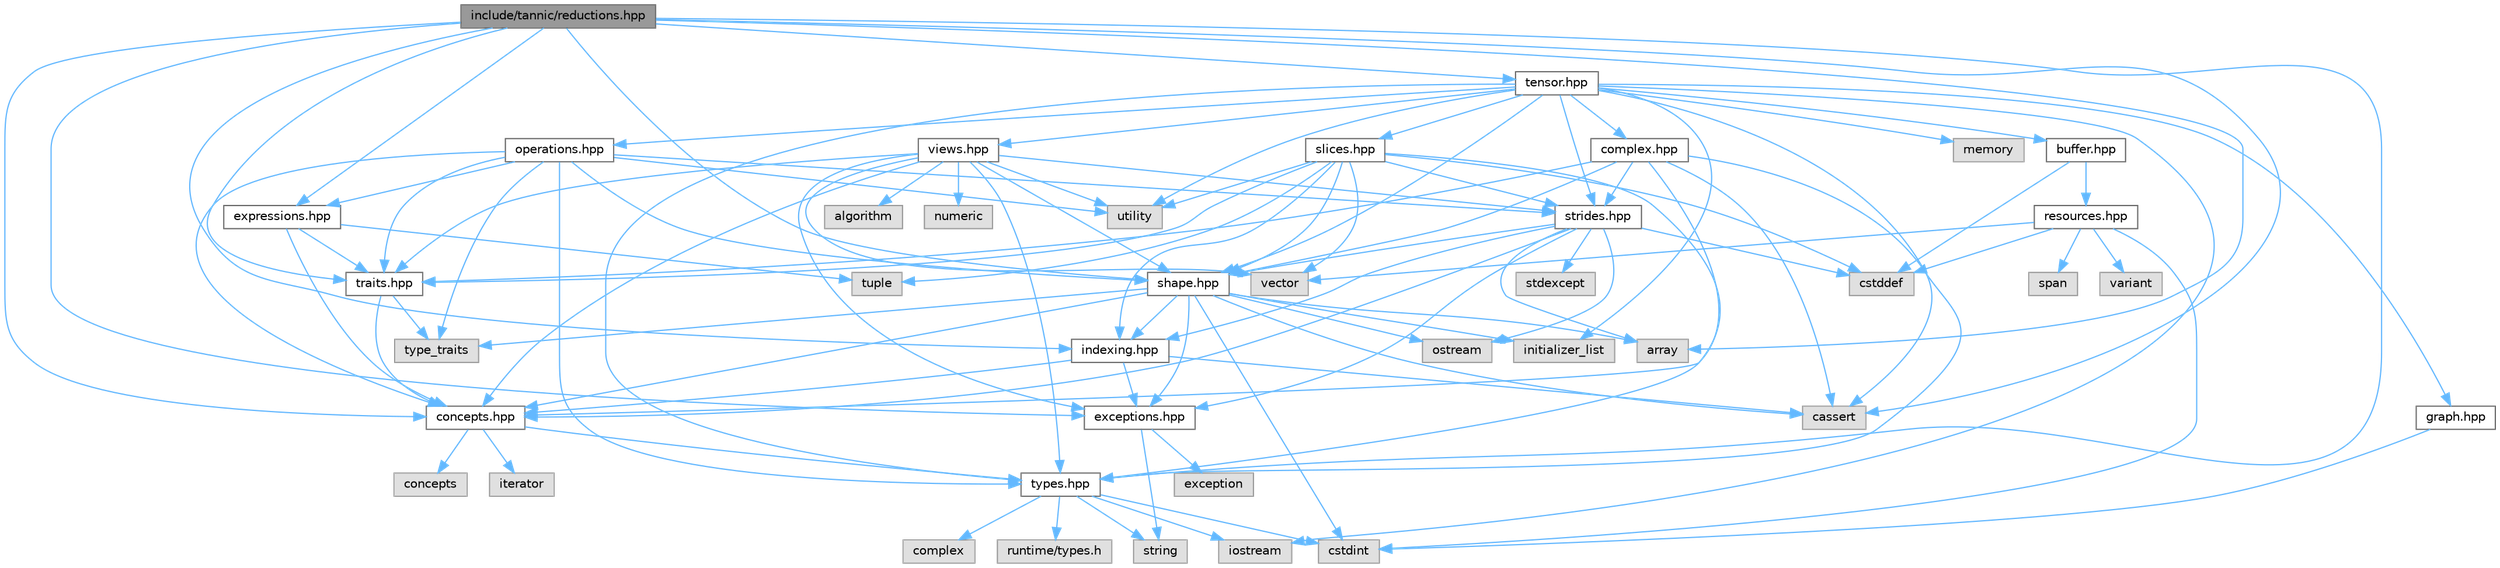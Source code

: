 digraph "include/tannic/reductions.hpp"
{
 // LATEX_PDF_SIZE
  bgcolor="transparent";
  edge [fontname=Helvetica,fontsize=10,labelfontname=Helvetica,labelfontsize=10];
  node [fontname=Helvetica,fontsize=10,shape=box,height=0.2,width=0.4];
  Node1 [id="Node000001",label="include/tannic/reductions.hpp",height=0.2,width=0.4,color="gray40", fillcolor="grey60", style="filled", fontcolor="black",tooltip="Defines reduction operations for tensor expressions."];
  Node1 -> Node2 [id="edge1_Node000001_Node000002",color="steelblue1",style="solid",tooltip=" "];
  Node2 [id="Node000002",label="array",height=0.2,width=0.4,color="grey60", fillcolor="#E0E0E0", style="filled",tooltip=" "];
  Node1 -> Node3 [id="edge2_Node000001_Node000003",color="steelblue1",style="solid",tooltip=" "];
  Node3 [id="Node000003",label="cassert",height=0.2,width=0.4,color="grey60", fillcolor="#E0E0E0", style="filled",tooltip=" "];
  Node1 -> Node4 [id="edge3_Node000001_Node000004",color="steelblue1",style="solid",tooltip=" "];
  Node4 [id="Node000004",label="concepts.hpp",height=0.2,width=0.4,color="grey40", fillcolor="white", style="filled",URL="$d7/dd8/concepts_8hpp.html",tooltip="Defines core C++20 concepts used throughout the Tannic Tensor Library."];
  Node4 -> Node5 [id="edge4_Node000004_Node000005",color="steelblue1",style="solid",tooltip=" "];
  Node5 [id="Node000005",label="concepts",height=0.2,width=0.4,color="grey60", fillcolor="#E0E0E0", style="filled",tooltip=" "];
  Node4 -> Node6 [id="edge5_Node000004_Node000006",color="steelblue1",style="solid",tooltip=" "];
  Node6 [id="Node000006",label="iterator",height=0.2,width=0.4,color="grey60", fillcolor="#E0E0E0", style="filled",tooltip=" "];
  Node4 -> Node7 [id="edge6_Node000004_Node000007",color="steelblue1",style="solid",tooltip=" "];
  Node7 [id="Node000007",label="types.hpp",height=0.2,width=0.4,color="grey40", fillcolor="white", style="filled",URL="$dd/de3/types_8hpp.html",tooltip="Core type system for the Tannic Tensor Library."];
  Node7 -> Node8 [id="edge7_Node000007_Node000008",color="steelblue1",style="solid",tooltip=" "];
  Node8 [id="Node000008",label="iostream",height=0.2,width=0.4,color="grey60", fillcolor="#E0E0E0", style="filled",tooltip=" "];
  Node7 -> Node9 [id="edge8_Node000007_Node000009",color="steelblue1",style="solid",tooltip=" "];
  Node9 [id="Node000009",label="cstdint",height=0.2,width=0.4,color="grey60", fillcolor="#E0E0E0", style="filled",tooltip=" "];
  Node7 -> Node10 [id="edge9_Node000007_Node000010",color="steelblue1",style="solid",tooltip=" "];
  Node10 [id="Node000010",label="string",height=0.2,width=0.4,color="grey60", fillcolor="#E0E0E0", style="filled",tooltip=" "];
  Node7 -> Node11 [id="edge10_Node000007_Node000011",color="steelblue1",style="solid",tooltip=" "];
  Node11 [id="Node000011",label="complex",height=0.2,width=0.4,color="grey60", fillcolor="#E0E0E0", style="filled",tooltip=" "];
  Node7 -> Node12 [id="edge11_Node000007_Node000012",color="steelblue1",style="solid",tooltip=" "];
  Node12 [id="Node000012",label="runtime/types.h",height=0.2,width=0.4,color="grey60", fillcolor="#E0E0E0", style="filled",tooltip=" "];
  Node1 -> Node13 [id="edge12_Node000001_Node000013",color="steelblue1",style="solid",tooltip=" "];
  Node13 [id="Node000013",label="expressions.hpp",height=0.2,width=0.4,color="grey40", fillcolor="white", style="filled",URL="$d5/d8b/expressions_8hpp.html",tooltip=" "];
  Node13 -> Node14 [id="edge13_Node000013_Node000014",color="steelblue1",style="solid",tooltip=" "];
  Node14 [id="Node000014",label="tuple",height=0.2,width=0.4,color="grey60", fillcolor="#E0E0E0", style="filled",tooltip=" "];
  Node13 -> Node15 [id="edge14_Node000013_Node000015",color="steelblue1",style="solid",tooltip=" "];
  Node15 [id="Node000015",label="traits.hpp",height=0.2,width=0.4,color="grey40", fillcolor="white", style="filled",URL="$df/d73/traits_8hpp.html",tooltip=" "];
  Node15 -> Node16 [id="edge15_Node000015_Node000016",color="steelblue1",style="solid",tooltip=" "];
  Node16 [id="Node000016",label="type_traits",height=0.2,width=0.4,color="grey60", fillcolor="#E0E0E0", style="filled",tooltip=" "];
  Node15 -> Node4 [id="edge16_Node000015_Node000004",color="steelblue1",style="solid",tooltip=" "];
  Node13 -> Node4 [id="edge17_Node000013_Node000004",color="steelblue1",style="solid",tooltip=" "];
  Node1 -> Node7 [id="edge18_Node000001_Node000007",color="steelblue1",style="solid",tooltip=" "];
  Node1 -> Node15 [id="edge19_Node000001_Node000015",color="steelblue1",style="solid",tooltip=" "];
  Node1 -> Node17 [id="edge20_Node000001_Node000017",color="steelblue1",style="solid",tooltip=" "];
  Node17 [id="Node000017",label="shape.hpp",height=0.2,width=0.4,color="grey40", fillcolor="white", style="filled",URL="$d3/d30/shape_8hpp.html",tooltip="Defines the Shape class for representing tensor dimensions."];
  Node17 -> Node16 [id="edge21_Node000017_Node000016",color="steelblue1",style="solid",tooltip=" "];
  Node17 -> Node2 [id="edge22_Node000017_Node000002",color="steelblue1",style="solid",tooltip=" "];
  Node17 -> Node9 [id="edge23_Node000017_Node000009",color="steelblue1",style="solid",tooltip=" "];
  Node17 -> Node3 [id="edge24_Node000017_Node000003",color="steelblue1",style="solid",tooltip=" "];
  Node17 -> Node18 [id="edge25_Node000017_Node000018",color="steelblue1",style="solid",tooltip=" "];
  Node18 [id="Node000018",label="initializer_list",height=0.2,width=0.4,color="grey60", fillcolor="#E0E0E0", style="filled",tooltip=" "];
  Node17 -> Node19 [id="edge26_Node000017_Node000019",color="steelblue1",style="solid",tooltip=" "];
  Node19 [id="Node000019",label="ostream",height=0.2,width=0.4,color="grey60", fillcolor="#E0E0E0", style="filled",tooltip=" "];
  Node17 -> Node4 [id="edge27_Node000017_Node000004",color="steelblue1",style="solid",tooltip=" "];
  Node17 -> Node20 [id="edge28_Node000017_Node000020",color="steelblue1",style="solid",tooltip=" "];
  Node20 [id="Node000020",label="indexing.hpp",height=0.2,width=0.4,color="grey40", fillcolor="white", style="filled",URL="$d7/d1d/indexing_8hpp.html",tooltip="Utilities for index normalization and slicing ranges in the Tannic Tensor Library."];
  Node20 -> Node3 [id="edge29_Node000020_Node000003",color="steelblue1",style="solid",tooltip=" "];
  Node20 -> Node4 [id="edge30_Node000020_Node000004",color="steelblue1",style="solid",tooltip=" "];
  Node20 -> Node21 [id="edge31_Node000020_Node000021",color="steelblue1",style="solid",tooltip=" "];
  Node21 [id="Node000021",label="exceptions.hpp",height=0.2,width=0.4,color="grey40", fillcolor="white", style="filled",URL="$da/d49/exceptions_8hpp.html",tooltip="Defines the exceptions used in the library."];
  Node21 -> Node22 [id="edge32_Node000021_Node000022",color="steelblue1",style="solid",tooltip=" "];
  Node22 [id="Node000022",label="exception",height=0.2,width=0.4,color="grey60", fillcolor="#E0E0E0", style="filled",tooltip=" "];
  Node21 -> Node10 [id="edge33_Node000021_Node000010",color="steelblue1",style="solid",tooltip=" "];
  Node17 -> Node21 [id="edge34_Node000017_Node000021",color="steelblue1",style="solid",tooltip=" "];
  Node1 -> Node23 [id="edge35_Node000001_Node000023",color="steelblue1",style="solid",tooltip=" "];
  Node23 [id="Node000023",label="tensor.hpp",height=0.2,width=0.4,color="grey40", fillcolor="white", style="filled",URL="$d3/d8b/tensor_8hpp.html",tooltip="Core multidimensional tensor class for the Tannic Tensor Library."];
  Node23 -> Node8 [id="edge36_Node000023_Node000008",color="steelblue1",style="solid",tooltip=" "];
  Node23 -> Node24 [id="edge37_Node000023_Node000024",color="steelblue1",style="solid",tooltip=" "];
  Node24 [id="Node000024",label="memory",height=0.2,width=0.4,color="grey60", fillcolor="#E0E0E0", style="filled",tooltip=" "];
  Node23 -> Node3 [id="edge38_Node000023_Node000003",color="steelblue1",style="solid",tooltip=" "];
  Node23 -> Node25 [id="edge39_Node000023_Node000025",color="steelblue1",style="solid",tooltip=" "];
  Node25 [id="Node000025",label="utility",height=0.2,width=0.4,color="grey60", fillcolor="#E0E0E0", style="filled",tooltip=" "];
  Node23 -> Node18 [id="edge40_Node000023_Node000018",color="steelblue1",style="solid",tooltip=" "];
  Node23 -> Node7 [id="edge41_Node000023_Node000007",color="steelblue1",style="solid",tooltip=" "];
  Node23 -> Node17 [id="edge42_Node000023_Node000017",color="steelblue1",style="solid",tooltip=" "];
  Node23 -> Node26 [id="edge43_Node000023_Node000026",color="steelblue1",style="solid",tooltip=" "];
  Node26 [id="Node000026",label="strides.hpp",height=0.2,width=0.4,color="grey40", fillcolor="white", style="filled",URL="$d7/d08/strides_8hpp.html",tooltip="Memory layout specification for tensor dimensions in the Tannic Tensor Library."];
  Node26 -> Node2 [id="edge44_Node000026_Node000002",color="steelblue1",style="solid",tooltip=" "];
  Node26 -> Node27 [id="edge45_Node000026_Node000027",color="steelblue1",style="solid",tooltip=" "];
  Node27 [id="Node000027",label="cstddef",height=0.2,width=0.4,color="grey60", fillcolor="#E0E0E0", style="filled",tooltip=" "];
  Node26 -> Node28 [id="edge46_Node000026_Node000028",color="steelblue1",style="solid",tooltip=" "];
  Node28 [id="Node000028",label="stdexcept",height=0.2,width=0.4,color="grey60", fillcolor="#E0E0E0", style="filled",tooltip=" "];
  Node26 -> Node19 [id="edge47_Node000026_Node000019",color="steelblue1",style="solid",tooltip=" "];
  Node26 -> Node4 [id="edge48_Node000026_Node000004",color="steelblue1",style="solid",tooltip=" "];
  Node26 -> Node17 [id="edge49_Node000026_Node000017",color="steelblue1",style="solid",tooltip=" "];
  Node26 -> Node20 [id="edge50_Node000026_Node000020",color="steelblue1",style="solid",tooltip=" "];
  Node26 -> Node21 [id="edge51_Node000026_Node000021",color="steelblue1",style="solid",tooltip=" "];
  Node23 -> Node29 [id="edge52_Node000023_Node000029",color="steelblue1",style="solid",tooltip=" "];
  Node29 [id="Node000029",label="buffer.hpp",height=0.2,width=0.4,color="grey40", fillcolor="white", style="filled",URL="$da/d1d/buffer_8hpp.html",tooltip="Memory buffer management for tensor storage."];
  Node29 -> Node27 [id="edge53_Node000029_Node000027",color="steelblue1",style="solid",tooltip=" "];
  Node29 -> Node30 [id="edge54_Node000029_Node000030",color="steelblue1",style="solid",tooltip=" "];
  Node30 [id="Node000030",label="resources.hpp",height=0.2,width=0.4,color="grey40", fillcolor="white", style="filled",URL="$d1/dee/resources_8hpp.html",tooltip="Memory resource management for heterogeneous computing."];
  Node30 -> Node9 [id="edge55_Node000030_Node000009",color="steelblue1",style="solid",tooltip=" "];
  Node30 -> Node27 [id="edge56_Node000030_Node000027",color="steelblue1",style="solid",tooltip=" "];
  Node30 -> Node31 [id="edge57_Node000030_Node000031",color="steelblue1",style="solid",tooltip=" "];
  Node31 [id="Node000031",label="span",height=0.2,width=0.4,color="grey60", fillcolor="#E0E0E0", style="filled",tooltip=" "];
  Node30 -> Node32 [id="edge58_Node000030_Node000032",color="steelblue1",style="solid",tooltip=" "];
  Node32 [id="Node000032",label="vector",height=0.2,width=0.4,color="grey60", fillcolor="#E0E0E0", style="filled",tooltip=" "];
  Node30 -> Node33 [id="edge59_Node000030_Node000033",color="steelblue1",style="solid",tooltip=" "];
  Node33 [id="Node000033",label="variant",height=0.2,width=0.4,color="grey60", fillcolor="#E0E0E0", style="filled",tooltip=" "];
  Node23 -> Node34 [id="edge60_Node000023_Node000034",color="steelblue1",style="solid",tooltip=" "];
  Node34 [id="Node000034",label="slices.hpp",height=0.2,width=0.4,color="grey40", fillcolor="white", style="filled",URL="$d4/d71/slices_8hpp.html",tooltip="Implements tensor slicing for expression templates in the Tannic Tensor Library."];
  Node34 -> Node14 [id="edge61_Node000034_Node000014",color="steelblue1",style="solid",tooltip=" "];
  Node34 -> Node25 [id="edge62_Node000034_Node000025",color="steelblue1",style="solid",tooltip=" "];
  Node34 -> Node27 [id="edge63_Node000034_Node000027",color="steelblue1",style="solid",tooltip=" "];
  Node34 -> Node32 [id="edge64_Node000034_Node000032",color="steelblue1",style="solid",tooltip=" "];
  Node34 -> Node7 [id="edge65_Node000034_Node000007",color="steelblue1",style="solid",tooltip=" "];
  Node34 -> Node15 [id="edge66_Node000034_Node000015",color="steelblue1",style="solid",tooltip=" "];
  Node34 -> Node17 [id="edge67_Node000034_Node000017",color="steelblue1",style="solid",tooltip=" "];
  Node34 -> Node26 [id="edge68_Node000034_Node000026",color="steelblue1",style="solid",tooltip=" "];
  Node34 -> Node20 [id="edge69_Node000034_Node000020",color="steelblue1",style="solid",tooltip=" "];
  Node23 -> Node35 [id="edge70_Node000023_Node000035",color="steelblue1",style="solid",tooltip=" "];
  Node35 [id="Node000035",label="views.hpp",height=0.2,width=0.4,color="grey40", fillcolor="white", style="filled",URL="$de/d49/views_8hpp.html",tooltip="Implements views for tensors in the Tannic Tensor Library."];
  Node35 -> Node25 [id="edge71_Node000035_Node000025",color="steelblue1",style="solid",tooltip=" "];
  Node35 -> Node36 [id="edge72_Node000035_Node000036",color="steelblue1",style="solid",tooltip=" "];
  Node36 [id="Node000036",label="algorithm",height=0.2,width=0.4,color="grey60", fillcolor="#E0E0E0", style="filled",tooltip=" "];
  Node35 -> Node37 [id="edge73_Node000035_Node000037",color="steelblue1",style="solid",tooltip=" "];
  Node37 [id="Node000037",label="numeric",height=0.2,width=0.4,color="grey60", fillcolor="#E0E0E0", style="filled",tooltip=" "];
  Node35 -> Node32 [id="edge74_Node000035_Node000032",color="steelblue1",style="solid",tooltip=" "];
  Node35 -> Node7 [id="edge75_Node000035_Node000007",color="steelblue1",style="solid",tooltip=" "];
  Node35 -> Node15 [id="edge76_Node000035_Node000015",color="steelblue1",style="solid",tooltip=" "];
  Node35 -> Node17 [id="edge77_Node000035_Node000017",color="steelblue1",style="solid",tooltip=" "];
  Node35 -> Node26 [id="edge78_Node000035_Node000026",color="steelblue1",style="solid",tooltip=" "];
  Node35 -> Node4 [id="edge79_Node000035_Node000004",color="steelblue1",style="solid",tooltip=" "];
  Node35 -> Node21 [id="edge80_Node000035_Node000021",color="steelblue1",style="solid",tooltip=" "];
  Node23 -> Node38 [id="edge81_Node000023_Node000038",color="steelblue1",style="solid",tooltip=" "];
  Node38 [id="Node000038",label="operations.hpp",height=0.2,width=0.4,color="grey40", fillcolor="white", style="filled",URL="$d6/d00/operations_8hpp.html",tooltip="Defines expression templates tensor aritmetic operations."];
  Node38 -> Node25 [id="edge82_Node000038_Node000025",color="steelblue1",style="solid",tooltip=" "];
  Node38 -> Node16 [id="edge83_Node000038_Node000016",color="steelblue1",style="solid",tooltip=" "];
  Node38 -> Node4 [id="edge84_Node000038_Node000004",color="steelblue1",style="solid",tooltip=" "];
  Node38 -> Node13 [id="edge85_Node000038_Node000013",color="steelblue1",style="solid",tooltip=" "];
  Node38 -> Node7 [id="edge86_Node000038_Node000007",color="steelblue1",style="solid",tooltip=" "];
  Node38 -> Node17 [id="edge87_Node000038_Node000017",color="steelblue1",style="solid",tooltip=" "];
  Node38 -> Node26 [id="edge88_Node000038_Node000026",color="steelblue1",style="solid",tooltip=" "];
  Node38 -> Node15 [id="edge89_Node000038_Node000015",color="steelblue1",style="solid",tooltip=" "];
  Node23 -> Node39 [id="edge90_Node000023_Node000039",color="steelblue1",style="solid",tooltip=" "];
  Node39 [id="Node000039",label="complex.hpp",height=0.2,width=0.4,color="grey40", fillcolor="white", style="filled",URL="$db/dd8/complex_8hpp.html",tooltip="Complex number operations for the Tannic Tensor Library."];
  Node39 -> Node4 [id="edge91_Node000039_Node000004",color="steelblue1",style="solid",tooltip=" "];
  Node39 -> Node7 [id="edge92_Node000039_Node000007",color="steelblue1",style="solid",tooltip=" "];
  Node39 -> Node17 [id="edge93_Node000039_Node000017",color="steelblue1",style="solid",tooltip=" "];
  Node39 -> Node26 [id="edge94_Node000039_Node000026",color="steelblue1",style="solid",tooltip=" "];
  Node39 -> Node15 [id="edge95_Node000039_Node000015",color="steelblue1",style="solid",tooltip=" "];
  Node39 -> Node3 [id="edge96_Node000039_Node000003",color="steelblue1",style="solid",tooltip=" "];
  Node23 -> Node40 [id="edge97_Node000023_Node000040",color="steelblue1",style="solid",tooltip=" "];
  Node40 [id="Node000040",label="graph.hpp",height=0.2,width=0.4,color="grey40", fillcolor="white", style="filled",URL="$d9/de9/graph_8hpp.html",tooltip=" "];
  Node40 -> Node9 [id="edge98_Node000040_Node000009",color="steelblue1",style="solid",tooltip=" "];
  Node1 -> Node20 [id="edge99_Node000001_Node000020",color="steelblue1",style="solid",tooltip=" "];
  Node1 -> Node21 [id="edge100_Node000001_Node000021",color="steelblue1",style="solid",tooltip=" "];
}
